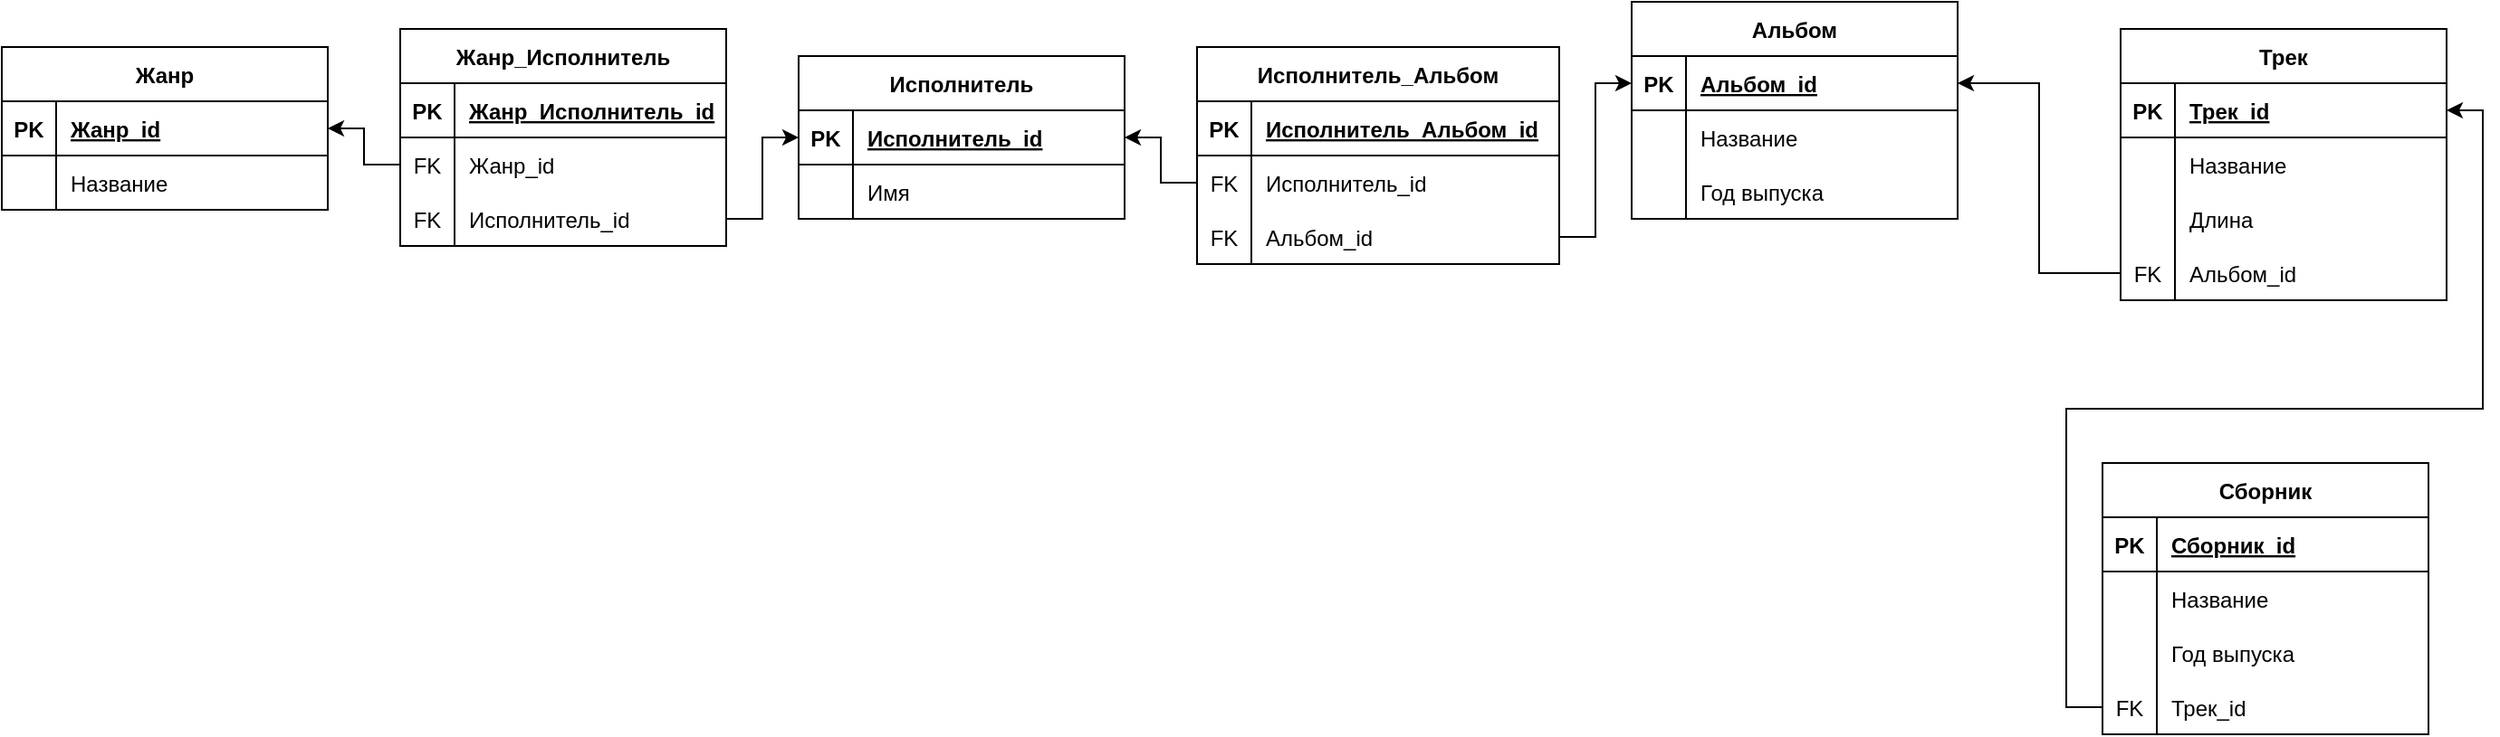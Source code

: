 <mxfile version="20.8.23" type="github">
  <diagram name="Страница 1" id="Ezz1WWHIf42Ru0axihvY">
    <mxGraphModel dx="1434" dy="739" grid="1" gridSize="10" guides="1" tooltips="1" connect="1" arrows="1" fold="1" page="1" pageScale="1" pageWidth="827" pageHeight="1169" math="0" shadow="0">
      <root>
        <mxCell id="0" />
        <mxCell id="1" parent="0" />
        <mxCell id="xEUZkp9Z2RVtKTUsOf9Q-1" value="Жанр" style="shape=table;startSize=30;container=1;collapsible=1;childLayout=tableLayout;fixedRows=1;rowLines=0;fontStyle=1;align=center;resizeLast=1;" parent="1" vertex="1">
          <mxGeometry x="20" y="70" width="180" height="90" as="geometry" />
        </mxCell>
        <mxCell id="xEUZkp9Z2RVtKTUsOf9Q-2" value="" style="shape=tableRow;horizontal=0;startSize=0;swimlaneHead=0;swimlaneBody=0;fillColor=none;collapsible=0;dropTarget=0;points=[[0,0.5],[1,0.5]];portConstraint=eastwest;top=0;left=0;right=0;bottom=1;" parent="xEUZkp9Z2RVtKTUsOf9Q-1" vertex="1">
          <mxGeometry y="30" width="180" height="30" as="geometry" />
        </mxCell>
        <mxCell id="xEUZkp9Z2RVtKTUsOf9Q-3" value="PK" style="shape=partialRectangle;connectable=0;fillColor=none;top=0;left=0;bottom=0;right=0;fontStyle=1;overflow=hidden;" parent="xEUZkp9Z2RVtKTUsOf9Q-2" vertex="1">
          <mxGeometry width="30" height="30" as="geometry">
            <mxRectangle width="30" height="30" as="alternateBounds" />
          </mxGeometry>
        </mxCell>
        <mxCell id="xEUZkp9Z2RVtKTUsOf9Q-4" value="Жанр_id" style="shape=partialRectangle;connectable=0;fillColor=none;top=0;left=0;bottom=0;right=0;align=left;spacingLeft=6;fontStyle=5;overflow=hidden;" parent="xEUZkp9Z2RVtKTUsOf9Q-2" vertex="1">
          <mxGeometry x="30" width="150" height="30" as="geometry">
            <mxRectangle width="150" height="30" as="alternateBounds" />
          </mxGeometry>
        </mxCell>
        <mxCell id="xEUZkp9Z2RVtKTUsOf9Q-5" value="" style="shape=tableRow;horizontal=0;startSize=0;swimlaneHead=0;swimlaneBody=0;fillColor=none;collapsible=0;dropTarget=0;points=[[0,0.5],[1,0.5]];portConstraint=eastwest;top=0;left=0;right=0;bottom=0;" parent="xEUZkp9Z2RVtKTUsOf9Q-1" vertex="1">
          <mxGeometry y="60" width="180" height="30" as="geometry" />
        </mxCell>
        <mxCell id="xEUZkp9Z2RVtKTUsOf9Q-6" value="" style="shape=partialRectangle;connectable=0;fillColor=none;top=0;left=0;bottom=0;right=0;editable=1;overflow=hidden;" parent="xEUZkp9Z2RVtKTUsOf9Q-5" vertex="1">
          <mxGeometry width="30" height="30" as="geometry">
            <mxRectangle width="30" height="30" as="alternateBounds" />
          </mxGeometry>
        </mxCell>
        <mxCell id="xEUZkp9Z2RVtKTUsOf9Q-7" value="Название" style="shape=partialRectangle;connectable=0;fillColor=none;top=0;left=0;bottom=0;right=0;align=left;spacingLeft=6;overflow=hidden;" parent="xEUZkp9Z2RVtKTUsOf9Q-5" vertex="1">
          <mxGeometry x="30" width="150" height="30" as="geometry">
            <mxRectangle width="150" height="30" as="alternateBounds" />
          </mxGeometry>
        </mxCell>
        <mxCell id="xEUZkp9Z2RVtKTUsOf9Q-14" value="Исполнитель" style="shape=table;startSize=30;container=1;collapsible=1;childLayout=tableLayout;fixedRows=1;rowLines=0;fontStyle=1;align=center;resizeLast=1;" parent="1" vertex="1">
          <mxGeometry x="460" y="75" width="180" height="90" as="geometry" />
        </mxCell>
        <mxCell id="xEUZkp9Z2RVtKTUsOf9Q-15" value="" style="shape=tableRow;horizontal=0;startSize=0;swimlaneHead=0;swimlaneBody=0;fillColor=none;collapsible=0;dropTarget=0;points=[[0,0.5],[1,0.5]];portConstraint=eastwest;top=0;left=0;right=0;bottom=1;" parent="xEUZkp9Z2RVtKTUsOf9Q-14" vertex="1">
          <mxGeometry y="30" width="180" height="30" as="geometry" />
        </mxCell>
        <mxCell id="xEUZkp9Z2RVtKTUsOf9Q-16" value="PK" style="shape=partialRectangle;connectable=0;fillColor=none;top=0;left=0;bottom=0;right=0;fontStyle=1;overflow=hidden;" parent="xEUZkp9Z2RVtKTUsOf9Q-15" vertex="1">
          <mxGeometry width="30" height="30" as="geometry">
            <mxRectangle width="30" height="30" as="alternateBounds" />
          </mxGeometry>
        </mxCell>
        <mxCell id="xEUZkp9Z2RVtKTUsOf9Q-17" value="Исполнитель_id" style="shape=partialRectangle;connectable=0;fillColor=none;top=0;left=0;bottom=0;right=0;align=left;spacingLeft=6;fontStyle=5;overflow=hidden;" parent="xEUZkp9Z2RVtKTUsOf9Q-15" vertex="1">
          <mxGeometry x="30" width="150" height="30" as="geometry">
            <mxRectangle width="150" height="30" as="alternateBounds" />
          </mxGeometry>
        </mxCell>
        <mxCell id="xEUZkp9Z2RVtKTUsOf9Q-18" value="" style="shape=tableRow;horizontal=0;startSize=0;swimlaneHead=0;swimlaneBody=0;fillColor=none;collapsible=0;dropTarget=0;points=[[0,0.5],[1,0.5]];portConstraint=eastwest;top=0;left=0;right=0;bottom=0;" parent="xEUZkp9Z2RVtKTUsOf9Q-14" vertex="1">
          <mxGeometry y="60" width="180" height="30" as="geometry" />
        </mxCell>
        <mxCell id="xEUZkp9Z2RVtKTUsOf9Q-19" value="" style="shape=partialRectangle;connectable=0;fillColor=none;top=0;left=0;bottom=0;right=0;editable=1;overflow=hidden;" parent="xEUZkp9Z2RVtKTUsOf9Q-18" vertex="1">
          <mxGeometry width="30" height="30" as="geometry">
            <mxRectangle width="30" height="30" as="alternateBounds" />
          </mxGeometry>
        </mxCell>
        <mxCell id="xEUZkp9Z2RVtKTUsOf9Q-20" value="Имя" style="shape=partialRectangle;connectable=0;fillColor=none;top=0;left=0;bottom=0;right=0;align=left;spacingLeft=6;overflow=hidden;" parent="xEUZkp9Z2RVtKTUsOf9Q-18" vertex="1">
          <mxGeometry x="30" width="150" height="30" as="geometry">
            <mxRectangle width="150" height="30" as="alternateBounds" />
          </mxGeometry>
        </mxCell>
        <mxCell id="xEUZkp9Z2RVtKTUsOf9Q-27" value="Альбом" style="shape=table;startSize=30;container=1;collapsible=1;childLayout=tableLayout;fixedRows=1;rowLines=0;fontStyle=1;align=center;resizeLast=1;" parent="1" vertex="1">
          <mxGeometry x="920" y="45" width="180" height="120" as="geometry" />
        </mxCell>
        <mxCell id="xEUZkp9Z2RVtKTUsOf9Q-28" value="" style="shape=tableRow;horizontal=0;startSize=0;swimlaneHead=0;swimlaneBody=0;fillColor=none;collapsible=0;dropTarget=0;points=[[0,0.5],[1,0.5]];portConstraint=eastwest;top=0;left=0;right=0;bottom=1;" parent="xEUZkp9Z2RVtKTUsOf9Q-27" vertex="1">
          <mxGeometry y="30" width="180" height="30" as="geometry" />
        </mxCell>
        <mxCell id="xEUZkp9Z2RVtKTUsOf9Q-29" value="PK" style="shape=partialRectangle;connectable=0;fillColor=none;top=0;left=0;bottom=0;right=0;fontStyle=1;overflow=hidden;" parent="xEUZkp9Z2RVtKTUsOf9Q-28" vertex="1">
          <mxGeometry width="30" height="30" as="geometry">
            <mxRectangle width="30" height="30" as="alternateBounds" />
          </mxGeometry>
        </mxCell>
        <mxCell id="xEUZkp9Z2RVtKTUsOf9Q-30" value="Альбом_id" style="shape=partialRectangle;connectable=0;fillColor=none;top=0;left=0;bottom=0;right=0;align=left;spacingLeft=6;fontStyle=5;overflow=hidden;" parent="xEUZkp9Z2RVtKTUsOf9Q-28" vertex="1">
          <mxGeometry x="30" width="150" height="30" as="geometry">
            <mxRectangle width="150" height="30" as="alternateBounds" />
          </mxGeometry>
        </mxCell>
        <mxCell id="xEUZkp9Z2RVtKTUsOf9Q-31" value="" style="shape=tableRow;horizontal=0;startSize=0;swimlaneHead=0;swimlaneBody=0;fillColor=none;collapsible=0;dropTarget=0;points=[[0,0.5],[1,0.5]];portConstraint=eastwest;top=0;left=0;right=0;bottom=0;" parent="xEUZkp9Z2RVtKTUsOf9Q-27" vertex="1">
          <mxGeometry y="60" width="180" height="30" as="geometry" />
        </mxCell>
        <mxCell id="xEUZkp9Z2RVtKTUsOf9Q-32" value="" style="shape=partialRectangle;connectable=0;fillColor=none;top=0;left=0;bottom=0;right=0;editable=1;overflow=hidden;" parent="xEUZkp9Z2RVtKTUsOf9Q-31" vertex="1">
          <mxGeometry width="30" height="30" as="geometry">
            <mxRectangle width="30" height="30" as="alternateBounds" />
          </mxGeometry>
        </mxCell>
        <mxCell id="xEUZkp9Z2RVtKTUsOf9Q-33" value="Название" style="shape=partialRectangle;connectable=0;fillColor=none;top=0;left=0;bottom=0;right=0;align=left;spacingLeft=6;overflow=hidden;" parent="xEUZkp9Z2RVtKTUsOf9Q-31" vertex="1">
          <mxGeometry x="30" width="150" height="30" as="geometry">
            <mxRectangle width="150" height="30" as="alternateBounds" />
          </mxGeometry>
        </mxCell>
        <mxCell id="xEUZkp9Z2RVtKTUsOf9Q-34" value="" style="shape=tableRow;horizontal=0;startSize=0;swimlaneHead=0;swimlaneBody=0;fillColor=none;collapsible=0;dropTarget=0;points=[[0,0.5],[1,0.5]];portConstraint=eastwest;top=0;left=0;right=0;bottom=0;" parent="xEUZkp9Z2RVtKTUsOf9Q-27" vertex="1">
          <mxGeometry y="90" width="180" height="30" as="geometry" />
        </mxCell>
        <mxCell id="xEUZkp9Z2RVtKTUsOf9Q-35" value="" style="shape=partialRectangle;connectable=0;fillColor=none;top=0;left=0;bottom=0;right=0;editable=1;overflow=hidden;" parent="xEUZkp9Z2RVtKTUsOf9Q-34" vertex="1">
          <mxGeometry width="30" height="30" as="geometry">
            <mxRectangle width="30" height="30" as="alternateBounds" />
          </mxGeometry>
        </mxCell>
        <mxCell id="xEUZkp9Z2RVtKTUsOf9Q-36" value="Год выпуска" style="shape=partialRectangle;connectable=0;fillColor=none;top=0;left=0;bottom=0;right=0;align=left;spacingLeft=6;overflow=hidden;" parent="xEUZkp9Z2RVtKTUsOf9Q-34" vertex="1">
          <mxGeometry x="30" width="150" height="30" as="geometry">
            <mxRectangle width="150" height="30" as="alternateBounds" />
          </mxGeometry>
        </mxCell>
        <mxCell id="xEUZkp9Z2RVtKTUsOf9Q-40" value="Трек" style="shape=table;startSize=30;container=1;collapsible=1;childLayout=tableLayout;fixedRows=1;rowLines=0;fontStyle=1;align=center;resizeLast=1;" parent="1" vertex="1">
          <mxGeometry x="1190" y="60" width="180" height="150" as="geometry" />
        </mxCell>
        <mxCell id="xEUZkp9Z2RVtKTUsOf9Q-41" value="" style="shape=tableRow;horizontal=0;startSize=0;swimlaneHead=0;swimlaneBody=0;fillColor=none;collapsible=0;dropTarget=0;points=[[0,0.5],[1,0.5]];portConstraint=eastwest;top=0;left=0;right=0;bottom=1;" parent="xEUZkp9Z2RVtKTUsOf9Q-40" vertex="1">
          <mxGeometry y="30" width="180" height="30" as="geometry" />
        </mxCell>
        <mxCell id="xEUZkp9Z2RVtKTUsOf9Q-42" value="PK" style="shape=partialRectangle;connectable=0;fillColor=none;top=0;left=0;bottom=0;right=0;fontStyle=1;overflow=hidden;" parent="xEUZkp9Z2RVtKTUsOf9Q-41" vertex="1">
          <mxGeometry width="30" height="30" as="geometry">
            <mxRectangle width="30" height="30" as="alternateBounds" />
          </mxGeometry>
        </mxCell>
        <mxCell id="xEUZkp9Z2RVtKTUsOf9Q-43" value="Трек_id" style="shape=partialRectangle;connectable=0;fillColor=none;top=0;left=0;bottom=0;right=0;align=left;spacingLeft=6;fontStyle=5;overflow=hidden;" parent="xEUZkp9Z2RVtKTUsOf9Q-41" vertex="1">
          <mxGeometry x="30" width="150" height="30" as="geometry">
            <mxRectangle width="150" height="30" as="alternateBounds" />
          </mxGeometry>
        </mxCell>
        <mxCell id="xEUZkp9Z2RVtKTUsOf9Q-44" value="" style="shape=tableRow;horizontal=0;startSize=0;swimlaneHead=0;swimlaneBody=0;fillColor=none;collapsible=0;dropTarget=0;points=[[0,0.5],[1,0.5]];portConstraint=eastwest;top=0;left=0;right=0;bottom=0;" parent="xEUZkp9Z2RVtKTUsOf9Q-40" vertex="1">
          <mxGeometry y="60" width="180" height="30" as="geometry" />
        </mxCell>
        <mxCell id="xEUZkp9Z2RVtKTUsOf9Q-45" value="" style="shape=partialRectangle;connectable=0;fillColor=none;top=0;left=0;bottom=0;right=0;editable=1;overflow=hidden;" parent="xEUZkp9Z2RVtKTUsOf9Q-44" vertex="1">
          <mxGeometry width="30" height="30" as="geometry">
            <mxRectangle width="30" height="30" as="alternateBounds" />
          </mxGeometry>
        </mxCell>
        <mxCell id="xEUZkp9Z2RVtKTUsOf9Q-46" value="Название" style="shape=partialRectangle;connectable=0;fillColor=none;top=0;left=0;bottom=0;right=0;align=left;spacingLeft=6;overflow=hidden;" parent="xEUZkp9Z2RVtKTUsOf9Q-44" vertex="1">
          <mxGeometry x="30" width="150" height="30" as="geometry">
            <mxRectangle width="150" height="30" as="alternateBounds" />
          </mxGeometry>
        </mxCell>
        <mxCell id="xEUZkp9Z2RVtKTUsOf9Q-47" value="" style="shape=tableRow;horizontal=0;startSize=0;swimlaneHead=0;swimlaneBody=0;fillColor=none;collapsible=0;dropTarget=0;points=[[0,0.5],[1,0.5]];portConstraint=eastwest;top=0;left=0;right=0;bottom=0;" parent="xEUZkp9Z2RVtKTUsOf9Q-40" vertex="1">
          <mxGeometry y="90" width="180" height="30" as="geometry" />
        </mxCell>
        <mxCell id="xEUZkp9Z2RVtKTUsOf9Q-48" value="" style="shape=partialRectangle;connectable=0;fillColor=none;top=0;left=0;bottom=0;right=0;editable=1;overflow=hidden;" parent="xEUZkp9Z2RVtKTUsOf9Q-47" vertex="1">
          <mxGeometry width="30" height="30" as="geometry">
            <mxRectangle width="30" height="30" as="alternateBounds" />
          </mxGeometry>
        </mxCell>
        <mxCell id="xEUZkp9Z2RVtKTUsOf9Q-49" value="Длина" style="shape=partialRectangle;connectable=0;fillColor=none;top=0;left=0;bottom=0;right=0;align=left;spacingLeft=6;overflow=hidden;" parent="xEUZkp9Z2RVtKTUsOf9Q-47" vertex="1">
          <mxGeometry x="30" width="150" height="30" as="geometry">
            <mxRectangle width="150" height="30" as="alternateBounds" />
          </mxGeometry>
        </mxCell>
        <mxCell id="xEUZkp9Z2RVtKTUsOf9Q-50" value="" style="shape=tableRow;horizontal=0;startSize=0;swimlaneHead=0;swimlaneBody=0;fillColor=none;collapsible=0;dropTarget=0;points=[[0,0.5],[1,0.5]];portConstraint=eastwest;top=0;left=0;right=0;bottom=0;" parent="xEUZkp9Z2RVtKTUsOf9Q-40" vertex="1">
          <mxGeometry y="120" width="180" height="30" as="geometry" />
        </mxCell>
        <mxCell id="xEUZkp9Z2RVtKTUsOf9Q-51" value="FK" style="shape=partialRectangle;connectable=0;fillColor=none;top=0;left=0;bottom=0;right=0;editable=1;overflow=hidden;" parent="xEUZkp9Z2RVtKTUsOf9Q-50" vertex="1">
          <mxGeometry width="30" height="30" as="geometry">
            <mxRectangle width="30" height="30" as="alternateBounds" />
          </mxGeometry>
        </mxCell>
        <mxCell id="xEUZkp9Z2RVtKTUsOf9Q-52" value="Альбом_id" style="shape=partialRectangle;connectable=0;fillColor=none;top=0;left=0;bottom=0;right=0;align=left;spacingLeft=6;overflow=hidden;" parent="xEUZkp9Z2RVtKTUsOf9Q-50" vertex="1">
          <mxGeometry x="30" width="150" height="30" as="geometry">
            <mxRectangle width="150" height="30" as="alternateBounds" />
          </mxGeometry>
        </mxCell>
        <mxCell id="xEUZkp9Z2RVtKTUsOf9Q-56" style="edgeStyle=orthogonalEdgeStyle;rounded=0;orthogonalLoop=1;jettySize=auto;html=1;exitX=0;exitY=0.5;exitDx=0;exitDy=0;entryX=1;entryY=0.5;entryDx=0;entryDy=0;" parent="1" source="xEUZkp9Z2RVtKTUsOf9Q-50" target="xEUZkp9Z2RVtKTUsOf9Q-28" edge="1">
          <mxGeometry relative="1" as="geometry" />
        </mxCell>
        <mxCell id="Y1uK0afLPZ9eiQWl_bRv-1" value="Жанр_Исполнитель" style="shape=table;startSize=30;container=1;collapsible=1;childLayout=tableLayout;fixedRows=1;rowLines=0;fontStyle=1;align=center;resizeLast=1;" vertex="1" parent="1">
          <mxGeometry x="240" y="60" width="180" height="120" as="geometry" />
        </mxCell>
        <mxCell id="Y1uK0afLPZ9eiQWl_bRv-2" value="" style="shape=tableRow;horizontal=0;startSize=0;swimlaneHead=0;swimlaneBody=0;fillColor=none;collapsible=0;dropTarget=0;points=[[0,0.5],[1,0.5]];portConstraint=eastwest;top=0;left=0;right=0;bottom=1;" vertex="1" parent="Y1uK0afLPZ9eiQWl_bRv-1">
          <mxGeometry y="30" width="180" height="30" as="geometry" />
        </mxCell>
        <mxCell id="Y1uK0afLPZ9eiQWl_bRv-3" value="PK" style="shape=partialRectangle;connectable=0;fillColor=none;top=0;left=0;bottom=0;right=0;fontStyle=1;overflow=hidden;" vertex="1" parent="Y1uK0afLPZ9eiQWl_bRv-2">
          <mxGeometry width="30" height="30" as="geometry">
            <mxRectangle width="30" height="30" as="alternateBounds" />
          </mxGeometry>
        </mxCell>
        <mxCell id="Y1uK0afLPZ9eiQWl_bRv-4" value="Жанр_Исполнитель_id" style="shape=partialRectangle;connectable=0;fillColor=none;top=0;left=0;bottom=0;right=0;align=left;spacingLeft=6;fontStyle=5;overflow=hidden;" vertex="1" parent="Y1uK0afLPZ9eiQWl_bRv-2">
          <mxGeometry x="30" width="150" height="30" as="geometry">
            <mxRectangle width="150" height="30" as="alternateBounds" />
          </mxGeometry>
        </mxCell>
        <mxCell id="Y1uK0afLPZ9eiQWl_bRv-14" style="shape=tableRow;horizontal=0;startSize=0;swimlaneHead=0;swimlaneBody=0;fillColor=none;collapsible=0;dropTarget=0;points=[[0,0.5],[1,0.5]];portConstraint=eastwest;top=0;left=0;right=0;bottom=0;" vertex="1" parent="Y1uK0afLPZ9eiQWl_bRv-1">
          <mxGeometry y="60" width="180" height="30" as="geometry" />
        </mxCell>
        <mxCell id="Y1uK0afLPZ9eiQWl_bRv-15" value="FK" style="shape=partialRectangle;connectable=0;fillColor=none;top=0;left=0;bottom=0;right=0;editable=1;overflow=hidden;" vertex="1" parent="Y1uK0afLPZ9eiQWl_bRv-14">
          <mxGeometry width="30" height="30" as="geometry">
            <mxRectangle width="30" height="30" as="alternateBounds" />
          </mxGeometry>
        </mxCell>
        <mxCell id="Y1uK0afLPZ9eiQWl_bRv-16" value="Жанр_id" style="shape=partialRectangle;connectable=0;fillColor=none;top=0;left=0;bottom=0;right=0;align=left;spacingLeft=6;overflow=hidden;" vertex="1" parent="Y1uK0afLPZ9eiQWl_bRv-14">
          <mxGeometry x="30" width="150" height="30" as="geometry">
            <mxRectangle width="150" height="30" as="alternateBounds" />
          </mxGeometry>
        </mxCell>
        <mxCell id="Y1uK0afLPZ9eiQWl_bRv-5" value="" style="shape=tableRow;horizontal=0;startSize=0;swimlaneHead=0;swimlaneBody=0;fillColor=none;collapsible=0;dropTarget=0;points=[[0,0.5],[1,0.5]];portConstraint=eastwest;top=0;left=0;right=0;bottom=0;" vertex="1" parent="Y1uK0afLPZ9eiQWl_bRv-1">
          <mxGeometry y="90" width="180" height="30" as="geometry" />
        </mxCell>
        <mxCell id="Y1uK0afLPZ9eiQWl_bRv-6" value="FK" style="shape=partialRectangle;connectable=0;fillColor=none;top=0;left=0;bottom=0;right=0;editable=1;overflow=hidden;" vertex="1" parent="Y1uK0afLPZ9eiQWl_bRv-5">
          <mxGeometry width="30" height="30" as="geometry">
            <mxRectangle width="30" height="30" as="alternateBounds" />
          </mxGeometry>
        </mxCell>
        <mxCell id="Y1uK0afLPZ9eiQWl_bRv-7" value="Исполнитель_id" style="shape=partialRectangle;connectable=0;fillColor=none;top=0;left=0;bottom=0;right=0;align=left;spacingLeft=6;overflow=hidden;" vertex="1" parent="Y1uK0afLPZ9eiQWl_bRv-5">
          <mxGeometry x="30" width="150" height="30" as="geometry">
            <mxRectangle width="150" height="30" as="alternateBounds" />
          </mxGeometry>
        </mxCell>
        <mxCell id="Y1uK0afLPZ9eiQWl_bRv-18" style="edgeStyle=orthogonalEdgeStyle;rounded=0;orthogonalLoop=1;jettySize=auto;html=1;exitX=0;exitY=0.5;exitDx=0;exitDy=0;entryX=1;entryY=0.5;entryDx=0;entryDy=0;" edge="1" parent="1" source="Y1uK0afLPZ9eiQWl_bRv-14" target="xEUZkp9Z2RVtKTUsOf9Q-2">
          <mxGeometry relative="1" as="geometry" />
        </mxCell>
        <mxCell id="Y1uK0afLPZ9eiQWl_bRv-19" style="edgeStyle=orthogonalEdgeStyle;rounded=0;orthogonalLoop=1;jettySize=auto;html=1;exitX=1;exitY=0.5;exitDx=0;exitDy=0;entryX=0;entryY=0.5;entryDx=0;entryDy=0;" edge="1" parent="1" source="Y1uK0afLPZ9eiQWl_bRv-5" target="xEUZkp9Z2RVtKTUsOf9Q-15">
          <mxGeometry relative="1" as="geometry" />
        </mxCell>
        <mxCell id="Y1uK0afLPZ9eiQWl_bRv-20" value="Исполнитель_Альбом" style="shape=table;startSize=30;container=1;collapsible=1;childLayout=tableLayout;fixedRows=1;rowLines=0;fontStyle=1;align=center;resizeLast=1;" vertex="1" parent="1">
          <mxGeometry x="680" y="70" width="200" height="120" as="geometry" />
        </mxCell>
        <mxCell id="Y1uK0afLPZ9eiQWl_bRv-21" value="" style="shape=tableRow;horizontal=0;startSize=0;swimlaneHead=0;swimlaneBody=0;fillColor=none;collapsible=0;dropTarget=0;points=[[0,0.5],[1,0.5]];portConstraint=eastwest;top=0;left=0;right=0;bottom=1;" vertex="1" parent="Y1uK0afLPZ9eiQWl_bRv-20">
          <mxGeometry y="30" width="200" height="30" as="geometry" />
        </mxCell>
        <mxCell id="Y1uK0afLPZ9eiQWl_bRv-22" value="PK" style="shape=partialRectangle;connectable=0;fillColor=none;top=0;left=0;bottom=0;right=0;fontStyle=1;overflow=hidden;" vertex="1" parent="Y1uK0afLPZ9eiQWl_bRv-21">
          <mxGeometry width="30" height="30" as="geometry">
            <mxRectangle width="30" height="30" as="alternateBounds" />
          </mxGeometry>
        </mxCell>
        <mxCell id="Y1uK0afLPZ9eiQWl_bRv-23" value="Исполнитель_Альбом_id" style="shape=partialRectangle;connectable=0;fillColor=none;top=0;left=0;bottom=0;right=0;align=left;spacingLeft=6;fontStyle=5;overflow=hidden;" vertex="1" parent="Y1uK0afLPZ9eiQWl_bRv-21">
          <mxGeometry x="30" width="170" height="30" as="geometry">
            <mxRectangle width="170" height="30" as="alternateBounds" />
          </mxGeometry>
        </mxCell>
        <mxCell id="Y1uK0afLPZ9eiQWl_bRv-24" value="" style="shape=tableRow;horizontal=0;startSize=0;swimlaneHead=0;swimlaneBody=0;fillColor=none;collapsible=0;dropTarget=0;points=[[0,0.5],[1,0.5]];portConstraint=eastwest;top=0;left=0;right=0;bottom=0;" vertex="1" parent="Y1uK0afLPZ9eiQWl_bRv-20">
          <mxGeometry y="60" width="200" height="30" as="geometry" />
        </mxCell>
        <mxCell id="Y1uK0afLPZ9eiQWl_bRv-25" value="FK" style="shape=partialRectangle;connectable=0;fillColor=none;top=0;left=0;bottom=0;right=0;editable=1;overflow=hidden;" vertex="1" parent="Y1uK0afLPZ9eiQWl_bRv-24">
          <mxGeometry width="30" height="30" as="geometry">
            <mxRectangle width="30" height="30" as="alternateBounds" />
          </mxGeometry>
        </mxCell>
        <mxCell id="Y1uK0afLPZ9eiQWl_bRv-26" value="Исполнитель_id" style="shape=partialRectangle;connectable=0;fillColor=none;top=0;left=0;bottom=0;right=0;align=left;spacingLeft=6;overflow=hidden;" vertex="1" parent="Y1uK0afLPZ9eiQWl_bRv-24">
          <mxGeometry x="30" width="170" height="30" as="geometry">
            <mxRectangle width="170" height="30" as="alternateBounds" />
          </mxGeometry>
        </mxCell>
        <mxCell id="Y1uK0afLPZ9eiQWl_bRv-27" value="" style="shape=tableRow;horizontal=0;startSize=0;swimlaneHead=0;swimlaneBody=0;fillColor=none;collapsible=0;dropTarget=0;points=[[0,0.5],[1,0.5]];portConstraint=eastwest;top=0;left=0;right=0;bottom=0;" vertex="1" parent="Y1uK0afLPZ9eiQWl_bRv-20">
          <mxGeometry y="90" width="200" height="30" as="geometry" />
        </mxCell>
        <mxCell id="Y1uK0afLPZ9eiQWl_bRv-28" value="FK" style="shape=partialRectangle;connectable=0;fillColor=none;top=0;left=0;bottom=0;right=0;editable=1;overflow=hidden;" vertex="1" parent="Y1uK0afLPZ9eiQWl_bRv-27">
          <mxGeometry width="30" height="30" as="geometry">
            <mxRectangle width="30" height="30" as="alternateBounds" />
          </mxGeometry>
        </mxCell>
        <mxCell id="Y1uK0afLPZ9eiQWl_bRv-29" value="Альбом_id" style="shape=partialRectangle;connectable=0;fillColor=none;top=0;left=0;bottom=0;right=0;align=left;spacingLeft=6;overflow=hidden;" vertex="1" parent="Y1uK0afLPZ9eiQWl_bRv-27">
          <mxGeometry x="30" width="170" height="30" as="geometry">
            <mxRectangle width="170" height="30" as="alternateBounds" />
          </mxGeometry>
        </mxCell>
        <mxCell id="Y1uK0afLPZ9eiQWl_bRv-33" style="edgeStyle=orthogonalEdgeStyle;rounded=0;orthogonalLoop=1;jettySize=auto;html=1;exitX=0;exitY=0.5;exitDx=0;exitDy=0;entryX=1;entryY=0.5;entryDx=0;entryDy=0;" edge="1" parent="1" source="Y1uK0afLPZ9eiQWl_bRv-24" target="xEUZkp9Z2RVtKTUsOf9Q-15">
          <mxGeometry relative="1" as="geometry" />
        </mxCell>
        <mxCell id="Y1uK0afLPZ9eiQWl_bRv-34" style="edgeStyle=orthogonalEdgeStyle;rounded=0;orthogonalLoop=1;jettySize=auto;html=1;exitX=1;exitY=0.5;exitDx=0;exitDy=0;entryX=0;entryY=0.5;entryDx=0;entryDy=0;" edge="1" parent="1" source="Y1uK0afLPZ9eiQWl_bRv-27" target="xEUZkp9Z2RVtKTUsOf9Q-28">
          <mxGeometry relative="1" as="geometry" />
        </mxCell>
        <mxCell id="Y1uK0afLPZ9eiQWl_bRv-35" value="Сборник" style="shape=table;startSize=30;container=1;collapsible=1;childLayout=tableLayout;fixedRows=1;rowLines=0;fontStyle=1;align=center;resizeLast=1;" vertex="1" parent="1">
          <mxGeometry x="1180" y="300" width="180" height="150" as="geometry" />
        </mxCell>
        <mxCell id="Y1uK0afLPZ9eiQWl_bRv-36" value="" style="shape=tableRow;horizontal=0;startSize=0;swimlaneHead=0;swimlaneBody=0;fillColor=none;collapsible=0;dropTarget=0;points=[[0,0.5],[1,0.5]];portConstraint=eastwest;top=0;left=0;right=0;bottom=1;" vertex="1" parent="Y1uK0afLPZ9eiQWl_bRv-35">
          <mxGeometry y="30" width="180" height="30" as="geometry" />
        </mxCell>
        <mxCell id="Y1uK0afLPZ9eiQWl_bRv-37" value="PK" style="shape=partialRectangle;connectable=0;fillColor=none;top=0;left=0;bottom=0;right=0;fontStyle=1;overflow=hidden;" vertex="1" parent="Y1uK0afLPZ9eiQWl_bRv-36">
          <mxGeometry width="30" height="30" as="geometry">
            <mxRectangle width="30" height="30" as="alternateBounds" />
          </mxGeometry>
        </mxCell>
        <mxCell id="Y1uK0afLPZ9eiQWl_bRv-38" value="Сборник_id" style="shape=partialRectangle;connectable=0;fillColor=none;top=0;left=0;bottom=0;right=0;align=left;spacingLeft=6;fontStyle=5;overflow=hidden;" vertex="1" parent="Y1uK0afLPZ9eiQWl_bRv-36">
          <mxGeometry x="30" width="150" height="30" as="geometry">
            <mxRectangle width="150" height="30" as="alternateBounds" />
          </mxGeometry>
        </mxCell>
        <mxCell id="Y1uK0afLPZ9eiQWl_bRv-39" value="" style="shape=tableRow;horizontal=0;startSize=0;swimlaneHead=0;swimlaneBody=0;fillColor=none;collapsible=0;dropTarget=0;points=[[0,0.5],[1,0.5]];portConstraint=eastwest;top=0;left=0;right=0;bottom=0;" vertex="1" parent="Y1uK0afLPZ9eiQWl_bRv-35">
          <mxGeometry y="60" width="180" height="30" as="geometry" />
        </mxCell>
        <mxCell id="Y1uK0afLPZ9eiQWl_bRv-40" value="" style="shape=partialRectangle;connectable=0;fillColor=none;top=0;left=0;bottom=0;right=0;editable=1;overflow=hidden;" vertex="1" parent="Y1uK0afLPZ9eiQWl_bRv-39">
          <mxGeometry width="30" height="30" as="geometry">
            <mxRectangle width="30" height="30" as="alternateBounds" />
          </mxGeometry>
        </mxCell>
        <mxCell id="Y1uK0afLPZ9eiQWl_bRv-41" value="Название" style="shape=partialRectangle;connectable=0;fillColor=none;top=0;left=0;bottom=0;right=0;align=left;spacingLeft=6;overflow=hidden;" vertex="1" parent="Y1uK0afLPZ9eiQWl_bRv-39">
          <mxGeometry x="30" width="150" height="30" as="geometry">
            <mxRectangle width="150" height="30" as="alternateBounds" />
          </mxGeometry>
        </mxCell>
        <mxCell id="Y1uK0afLPZ9eiQWl_bRv-42" value="" style="shape=tableRow;horizontal=0;startSize=0;swimlaneHead=0;swimlaneBody=0;fillColor=none;collapsible=0;dropTarget=0;points=[[0,0.5],[1,0.5]];portConstraint=eastwest;top=0;left=0;right=0;bottom=0;" vertex="1" parent="Y1uK0afLPZ9eiQWl_bRv-35">
          <mxGeometry y="90" width="180" height="30" as="geometry" />
        </mxCell>
        <mxCell id="Y1uK0afLPZ9eiQWl_bRv-43" value="" style="shape=partialRectangle;connectable=0;fillColor=none;top=0;left=0;bottom=0;right=0;editable=1;overflow=hidden;" vertex="1" parent="Y1uK0afLPZ9eiQWl_bRv-42">
          <mxGeometry width="30" height="30" as="geometry">
            <mxRectangle width="30" height="30" as="alternateBounds" />
          </mxGeometry>
        </mxCell>
        <mxCell id="Y1uK0afLPZ9eiQWl_bRv-44" value="Год выпуска" style="shape=partialRectangle;connectable=0;fillColor=none;top=0;left=0;bottom=0;right=0;align=left;spacingLeft=6;overflow=hidden;" vertex="1" parent="Y1uK0afLPZ9eiQWl_bRv-42">
          <mxGeometry x="30" width="150" height="30" as="geometry">
            <mxRectangle width="150" height="30" as="alternateBounds" />
          </mxGeometry>
        </mxCell>
        <mxCell id="Y1uK0afLPZ9eiQWl_bRv-48" style="shape=tableRow;horizontal=0;startSize=0;swimlaneHead=0;swimlaneBody=0;fillColor=none;collapsible=0;dropTarget=0;points=[[0,0.5],[1,0.5]];portConstraint=eastwest;top=0;left=0;right=0;bottom=0;" vertex="1" parent="Y1uK0afLPZ9eiQWl_bRv-35">
          <mxGeometry y="120" width="180" height="30" as="geometry" />
        </mxCell>
        <mxCell id="Y1uK0afLPZ9eiQWl_bRv-49" value="FK" style="shape=partialRectangle;connectable=0;fillColor=none;top=0;left=0;bottom=0;right=0;editable=1;overflow=hidden;" vertex="1" parent="Y1uK0afLPZ9eiQWl_bRv-48">
          <mxGeometry width="30" height="30" as="geometry">
            <mxRectangle width="30" height="30" as="alternateBounds" />
          </mxGeometry>
        </mxCell>
        <mxCell id="Y1uK0afLPZ9eiQWl_bRv-50" value="Трек_id" style="shape=partialRectangle;connectable=0;fillColor=none;top=0;left=0;bottom=0;right=0;align=left;spacingLeft=6;overflow=hidden;" vertex="1" parent="Y1uK0afLPZ9eiQWl_bRv-48">
          <mxGeometry x="30" width="150" height="30" as="geometry">
            <mxRectangle width="150" height="30" as="alternateBounds" />
          </mxGeometry>
        </mxCell>
        <mxCell id="Y1uK0afLPZ9eiQWl_bRv-51" style="edgeStyle=orthogonalEdgeStyle;rounded=0;orthogonalLoop=1;jettySize=auto;html=1;exitX=0;exitY=0.5;exitDx=0;exitDy=0;entryX=1;entryY=0.5;entryDx=0;entryDy=0;" edge="1" parent="1" source="Y1uK0afLPZ9eiQWl_bRv-48" target="xEUZkp9Z2RVtKTUsOf9Q-41">
          <mxGeometry relative="1" as="geometry" />
        </mxCell>
      </root>
    </mxGraphModel>
  </diagram>
</mxfile>
